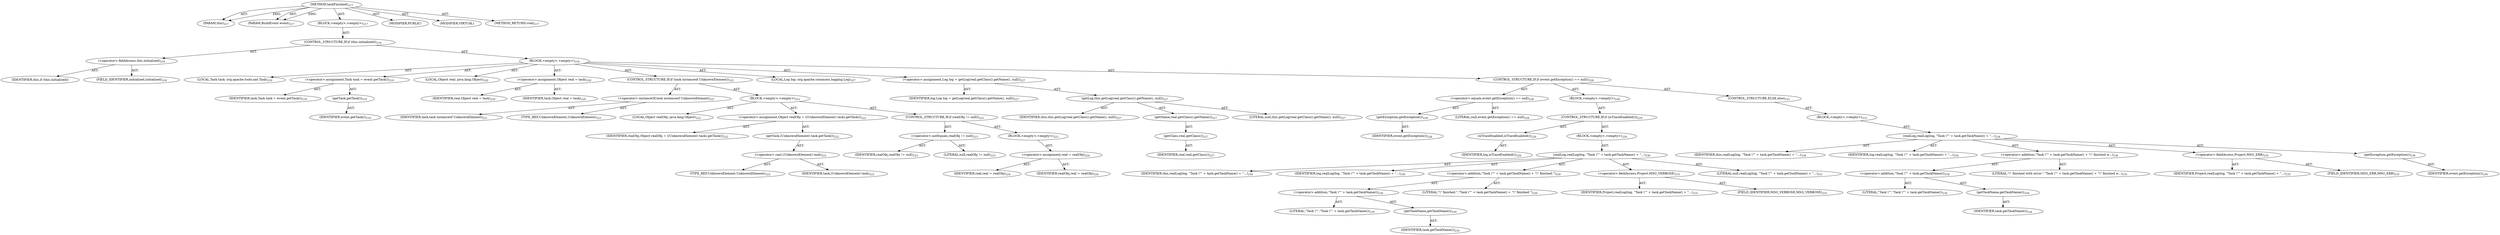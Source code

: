 digraph "taskFinished" {  
"111669149703" [label = <(METHOD,taskFinished)<SUB>217</SUB>> ]
"115964116997" [label = <(PARAM,this)<SUB>217</SUB>> ]
"115964117010" [label = <(PARAM,BuildEvent event)<SUB>217</SUB>> ]
"25769803799" [label = <(BLOCK,&lt;empty&gt;,&lt;empty&gt;)<SUB>217</SUB>> ]
"47244640272" [label = <(CONTROL_STRUCTURE,IF,if (this.initialized))<SUB>218</SUB>> ]
"30064771171" [label = <(&lt;operator&gt;.fieldAccess,this.initialized)<SUB>218</SUB>> ]
"68719476839" [label = <(IDENTIFIER,this,if (this.initialized))> ]
"55834574870" [label = <(FIELD_IDENTIFIER,initialized,initialized)<SUB>218</SUB>> ]
"25769803800" [label = <(BLOCK,&lt;empty&gt;,&lt;empty&gt;)<SUB>218</SUB>> ]
"94489280526" [label = <(LOCAL,Task task: org.apache.tools.ant.Task)<SUB>219</SUB>> ]
"30064771172" [label = <(&lt;operator&gt;.assignment,Task task = event.getTask())<SUB>219</SUB>> ]
"68719476840" [label = <(IDENTIFIER,task,Task task = event.getTask())<SUB>219</SUB>> ]
"30064771173" [label = <(getTask,getTask())<SUB>219</SUB>> ]
"68719476841" [label = <(IDENTIFIER,event,getTask())<SUB>219</SUB>> ]
"94489280527" [label = <(LOCAL,Object real: java.lang.Object)<SUB>220</SUB>> ]
"30064771174" [label = <(&lt;operator&gt;.assignment,Object real = task)<SUB>220</SUB>> ]
"68719476842" [label = <(IDENTIFIER,real,Object real = task)<SUB>220</SUB>> ]
"68719476843" [label = <(IDENTIFIER,task,Object real = task)<SUB>220</SUB>> ]
"47244640273" [label = <(CONTROL_STRUCTURE,IF,if (task instanceof UnknownElement))<SUB>221</SUB>> ]
"30064771175" [label = <(&lt;operator&gt;.instanceOf,task instanceof UnknownElement)<SUB>221</SUB>> ]
"68719476844" [label = <(IDENTIFIER,task,task instanceof UnknownElement)<SUB>221</SUB>> ]
"180388626434" [label = <(TYPE_REF,UnknownElement,UnknownElement)<SUB>221</SUB>> ]
"25769803801" [label = <(BLOCK,&lt;empty&gt;,&lt;empty&gt;)<SUB>221</SUB>> ]
"94489280528" [label = <(LOCAL,Object realObj: java.lang.Object)<SUB>222</SUB>> ]
"30064771176" [label = <(&lt;operator&gt;.assignment,Object realObj = ((UnknownElement) task).getTask())<SUB>222</SUB>> ]
"68719476845" [label = <(IDENTIFIER,realObj,Object realObj = ((UnknownElement) task).getTask())<SUB>222</SUB>> ]
"30064771177" [label = <(getTask,(UnknownElement) task.getTask())<SUB>222</SUB>> ]
"30064771178" [label = <(&lt;operator&gt;.cast,(UnknownElement) task)<SUB>222</SUB>> ]
"180388626435" [label = <(TYPE_REF,UnknownElement,UnknownElement)<SUB>222</SUB>> ]
"68719476846" [label = <(IDENTIFIER,task,(UnknownElement) task)<SUB>222</SUB>> ]
"47244640274" [label = <(CONTROL_STRUCTURE,IF,if (realObj != null))<SUB>223</SUB>> ]
"30064771179" [label = <(&lt;operator&gt;.notEquals,realObj != null)<SUB>223</SUB>> ]
"68719476847" [label = <(IDENTIFIER,realObj,realObj != null)<SUB>223</SUB>> ]
"90194313248" [label = <(LITERAL,null,realObj != null)<SUB>223</SUB>> ]
"25769803802" [label = <(BLOCK,&lt;empty&gt;,&lt;empty&gt;)<SUB>223</SUB>> ]
"30064771180" [label = <(&lt;operator&gt;.assignment,real = realObj)<SUB>224</SUB>> ]
"68719476848" [label = <(IDENTIFIER,real,real = realObj)<SUB>224</SUB>> ]
"68719476849" [label = <(IDENTIFIER,realObj,real = realObj)<SUB>224</SUB>> ]
"94489280529" [label = <(LOCAL,Log log: org.apache.commons.logging.Log)<SUB>227</SUB>> ]
"30064771181" [label = <(&lt;operator&gt;.assignment,Log log = getLog(real.getClass().getName(), null))<SUB>227</SUB>> ]
"68719476850" [label = <(IDENTIFIER,log,Log log = getLog(real.getClass().getName(), null))<SUB>227</SUB>> ]
"30064771182" [label = <(getLog,this.getLog(real.getClass().getName(), null))<SUB>227</SUB>> ]
"68719476748" [label = <(IDENTIFIER,this,this.getLog(real.getClass().getName(), null))<SUB>227</SUB>> ]
"30064771183" [label = <(getName,real.getClass().getName())<SUB>227</SUB>> ]
"30064771184" [label = <(getClass,real.getClass())<SUB>227</SUB>> ]
"68719476851" [label = <(IDENTIFIER,real,real.getClass())<SUB>227</SUB>> ]
"90194313249" [label = <(LITERAL,null,this.getLog(real.getClass().getName(), null))<SUB>227</SUB>> ]
"47244640275" [label = <(CONTROL_STRUCTURE,IF,if (event.getException() == null))<SUB>228</SUB>> ]
"30064771185" [label = <(&lt;operator&gt;.equals,event.getException() == null)<SUB>228</SUB>> ]
"30064771186" [label = <(getException,getException())<SUB>228</SUB>> ]
"68719476852" [label = <(IDENTIFIER,event,getException())<SUB>228</SUB>> ]
"90194313250" [label = <(LITERAL,null,event.getException() == null)<SUB>228</SUB>> ]
"25769803803" [label = <(BLOCK,&lt;empty&gt;,&lt;empty&gt;)<SUB>228</SUB>> ]
"47244640276" [label = <(CONTROL_STRUCTURE,IF,if (isTraceEnabled()))<SUB>229</SUB>> ]
"30064771187" [label = <(isTraceEnabled,isTraceEnabled())<SUB>229</SUB>> ]
"68719476853" [label = <(IDENTIFIER,log,isTraceEnabled())<SUB>229</SUB>> ]
"25769803804" [label = <(BLOCK,&lt;empty&gt;,&lt;empty&gt;)<SUB>229</SUB>> ]
"30064771188" [label = <(realLog,realLog(log, &quot;Task \&quot;&quot; + task.getTaskName() + &quot;...)<SUB>230</SUB>> ]
"68719476749" [label = <(IDENTIFIER,this,realLog(log, &quot;Task \&quot;&quot; + task.getTaskName() + &quot;...)<SUB>230</SUB>> ]
"68719476854" [label = <(IDENTIFIER,log,realLog(log, &quot;Task \&quot;&quot; + task.getTaskName() + &quot;...)<SUB>230</SUB>> ]
"30064771189" [label = <(&lt;operator&gt;.addition,&quot;Task \&quot;&quot; + task.getTaskName() + &quot;\&quot; finished.&quot;)<SUB>230</SUB>> ]
"30064771190" [label = <(&lt;operator&gt;.addition,&quot;Task \&quot;&quot; + task.getTaskName())<SUB>230</SUB>> ]
"90194313251" [label = <(LITERAL,&quot;Task \&quot;&quot;,&quot;Task \&quot;&quot; + task.getTaskName())<SUB>230</SUB>> ]
"30064771191" [label = <(getTaskName,getTaskName())<SUB>230</SUB>> ]
"68719476855" [label = <(IDENTIFIER,task,getTaskName())<SUB>230</SUB>> ]
"90194313252" [label = <(LITERAL,&quot;\&quot; finished.&quot;,&quot;Task \&quot;&quot; + task.getTaskName() + &quot;\&quot; finished.&quot;)<SUB>230</SUB>> ]
"30064771192" [label = <(&lt;operator&gt;.fieldAccess,Project.MSG_VERBOSE)<SUB>231</SUB>> ]
"68719476856" [label = <(IDENTIFIER,Project,realLog(log, &quot;Task \&quot;&quot; + task.getTaskName() + &quot;...)<SUB>231</SUB>> ]
"55834574871" [label = <(FIELD_IDENTIFIER,MSG_VERBOSE,MSG_VERBOSE)<SUB>231</SUB>> ]
"90194313253" [label = <(LITERAL,null,realLog(log, &quot;Task \&quot;&quot; + task.getTaskName() + &quot;...)<SUB>231</SUB>> ]
"47244640277" [label = <(CONTROL_STRUCTURE,ELSE,else)<SUB>233</SUB>> ]
"25769803805" [label = <(BLOCK,&lt;empty&gt;,&lt;empty&gt;)<SUB>233</SUB>> ]
"30064771193" [label = <(realLog,realLog(log, &quot;Task \&quot;&quot; + task.getTaskName() + &quot;...)<SUB>234</SUB>> ]
"68719476750" [label = <(IDENTIFIER,this,realLog(log, &quot;Task \&quot;&quot; + task.getTaskName() + &quot;...)<SUB>234</SUB>> ]
"68719476857" [label = <(IDENTIFIER,log,realLog(log, &quot;Task \&quot;&quot; + task.getTaskName() + &quot;...)<SUB>234</SUB>> ]
"30064771194" [label = <(&lt;operator&gt;.addition,&quot;Task \&quot;&quot; + task.getTaskName() + &quot;\&quot; finished w...)<SUB>234</SUB>> ]
"30064771195" [label = <(&lt;operator&gt;.addition,&quot;Task \&quot;&quot; + task.getTaskName())<SUB>234</SUB>> ]
"90194313254" [label = <(LITERAL,&quot;Task \&quot;&quot;,&quot;Task \&quot;&quot; + task.getTaskName())<SUB>234</SUB>> ]
"30064771196" [label = <(getTaskName,getTaskName())<SUB>234</SUB>> ]
"68719476858" [label = <(IDENTIFIER,task,getTaskName())<SUB>234</SUB>> ]
"90194313255" [label = <(LITERAL,&quot;\&quot; finished with error.&quot;,&quot;Task \&quot;&quot; + task.getTaskName() + &quot;\&quot; finished w...)<SUB>235</SUB>> ]
"30064771197" [label = <(&lt;operator&gt;.fieldAccess,Project.MSG_ERR)<SUB>235</SUB>> ]
"68719476859" [label = <(IDENTIFIER,Project,realLog(log, &quot;Task \&quot;&quot; + task.getTaskName() + &quot;...)<SUB>235</SUB>> ]
"55834574872" [label = <(FIELD_IDENTIFIER,MSG_ERR,MSG_ERR)<SUB>235</SUB>> ]
"30064771198" [label = <(getException,getException())<SUB>236</SUB>> ]
"68719476860" [label = <(IDENTIFIER,event,getException())<SUB>236</SUB>> ]
"133143986192" [label = <(MODIFIER,PUBLIC)> ]
"133143986193" [label = <(MODIFIER,VIRTUAL)> ]
"128849018887" [label = <(METHOD_RETURN,void)<SUB>217</SUB>> ]
  "111669149703" -> "115964116997"  [ label = "AST: "] 
  "111669149703" -> "115964117010"  [ label = "AST: "] 
  "111669149703" -> "25769803799"  [ label = "AST: "] 
  "111669149703" -> "133143986192"  [ label = "AST: "] 
  "111669149703" -> "133143986193"  [ label = "AST: "] 
  "111669149703" -> "128849018887"  [ label = "AST: "] 
  "25769803799" -> "47244640272"  [ label = "AST: "] 
  "47244640272" -> "30064771171"  [ label = "AST: "] 
  "47244640272" -> "25769803800"  [ label = "AST: "] 
  "30064771171" -> "68719476839"  [ label = "AST: "] 
  "30064771171" -> "55834574870"  [ label = "AST: "] 
  "25769803800" -> "94489280526"  [ label = "AST: "] 
  "25769803800" -> "30064771172"  [ label = "AST: "] 
  "25769803800" -> "94489280527"  [ label = "AST: "] 
  "25769803800" -> "30064771174"  [ label = "AST: "] 
  "25769803800" -> "47244640273"  [ label = "AST: "] 
  "25769803800" -> "94489280529"  [ label = "AST: "] 
  "25769803800" -> "30064771181"  [ label = "AST: "] 
  "25769803800" -> "47244640275"  [ label = "AST: "] 
  "30064771172" -> "68719476840"  [ label = "AST: "] 
  "30064771172" -> "30064771173"  [ label = "AST: "] 
  "30064771173" -> "68719476841"  [ label = "AST: "] 
  "30064771174" -> "68719476842"  [ label = "AST: "] 
  "30064771174" -> "68719476843"  [ label = "AST: "] 
  "47244640273" -> "30064771175"  [ label = "AST: "] 
  "47244640273" -> "25769803801"  [ label = "AST: "] 
  "30064771175" -> "68719476844"  [ label = "AST: "] 
  "30064771175" -> "180388626434"  [ label = "AST: "] 
  "25769803801" -> "94489280528"  [ label = "AST: "] 
  "25769803801" -> "30064771176"  [ label = "AST: "] 
  "25769803801" -> "47244640274"  [ label = "AST: "] 
  "30064771176" -> "68719476845"  [ label = "AST: "] 
  "30064771176" -> "30064771177"  [ label = "AST: "] 
  "30064771177" -> "30064771178"  [ label = "AST: "] 
  "30064771178" -> "180388626435"  [ label = "AST: "] 
  "30064771178" -> "68719476846"  [ label = "AST: "] 
  "47244640274" -> "30064771179"  [ label = "AST: "] 
  "47244640274" -> "25769803802"  [ label = "AST: "] 
  "30064771179" -> "68719476847"  [ label = "AST: "] 
  "30064771179" -> "90194313248"  [ label = "AST: "] 
  "25769803802" -> "30064771180"  [ label = "AST: "] 
  "30064771180" -> "68719476848"  [ label = "AST: "] 
  "30064771180" -> "68719476849"  [ label = "AST: "] 
  "30064771181" -> "68719476850"  [ label = "AST: "] 
  "30064771181" -> "30064771182"  [ label = "AST: "] 
  "30064771182" -> "68719476748"  [ label = "AST: "] 
  "30064771182" -> "30064771183"  [ label = "AST: "] 
  "30064771182" -> "90194313249"  [ label = "AST: "] 
  "30064771183" -> "30064771184"  [ label = "AST: "] 
  "30064771184" -> "68719476851"  [ label = "AST: "] 
  "47244640275" -> "30064771185"  [ label = "AST: "] 
  "47244640275" -> "25769803803"  [ label = "AST: "] 
  "47244640275" -> "47244640277"  [ label = "AST: "] 
  "30064771185" -> "30064771186"  [ label = "AST: "] 
  "30064771185" -> "90194313250"  [ label = "AST: "] 
  "30064771186" -> "68719476852"  [ label = "AST: "] 
  "25769803803" -> "47244640276"  [ label = "AST: "] 
  "47244640276" -> "30064771187"  [ label = "AST: "] 
  "47244640276" -> "25769803804"  [ label = "AST: "] 
  "30064771187" -> "68719476853"  [ label = "AST: "] 
  "25769803804" -> "30064771188"  [ label = "AST: "] 
  "30064771188" -> "68719476749"  [ label = "AST: "] 
  "30064771188" -> "68719476854"  [ label = "AST: "] 
  "30064771188" -> "30064771189"  [ label = "AST: "] 
  "30064771188" -> "30064771192"  [ label = "AST: "] 
  "30064771188" -> "90194313253"  [ label = "AST: "] 
  "30064771189" -> "30064771190"  [ label = "AST: "] 
  "30064771189" -> "90194313252"  [ label = "AST: "] 
  "30064771190" -> "90194313251"  [ label = "AST: "] 
  "30064771190" -> "30064771191"  [ label = "AST: "] 
  "30064771191" -> "68719476855"  [ label = "AST: "] 
  "30064771192" -> "68719476856"  [ label = "AST: "] 
  "30064771192" -> "55834574871"  [ label = "AST: "] 
  "47244640277" -> "25769803805"  [ label = "AST: "] 
  "25769803805" -> "30064771193"  [ label = "AST: "] 
  "30064771193" -> "68719476750"  [ label = "AST: "] 
  "30064771193" -> "68719476857"  [ label = "AST: "] 
  "30064771193" -> "30064771194"  [ label = "AST: "] 
  "30064771193" -> "30064771197"  [ label = "AST: "] 
  "30064771193" -> "30064771198"  [ label = "AST: "] 
  "30064771194" -> "30064771195"  [ label = "AST: "] 
  "30064771194" -> "90194313255"  [ label = "AST: "] 
  "30064771195" -> "90194313254"  [ label = "AST: "] 
  "30064771195" -> "30064771196"  [ label = "AST: "] 
  "30064771196" -> "68719476858"  [ label = "AST: "] 
  "30064771197" -> "68719476859"  [ label = "AST: "] 
  "30064771197" -> "55834574872"  [ label = "AST: "] 
  "30064771198" -> "68719476860"  [ label = "AST: "] 
  "111669149703" -> "115964116997"  [ label = "DDG: "] 
  "111669149703" -> "115964117010"  [ label = "DDG: "] 
}
